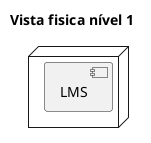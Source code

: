 @startuml
 'https://plantuml.com/class-diagram

title Vista fisica nível 1

 hide circle
 skinparam classAttributeIconSize 0

node {
    component LMS
}

@enduml
